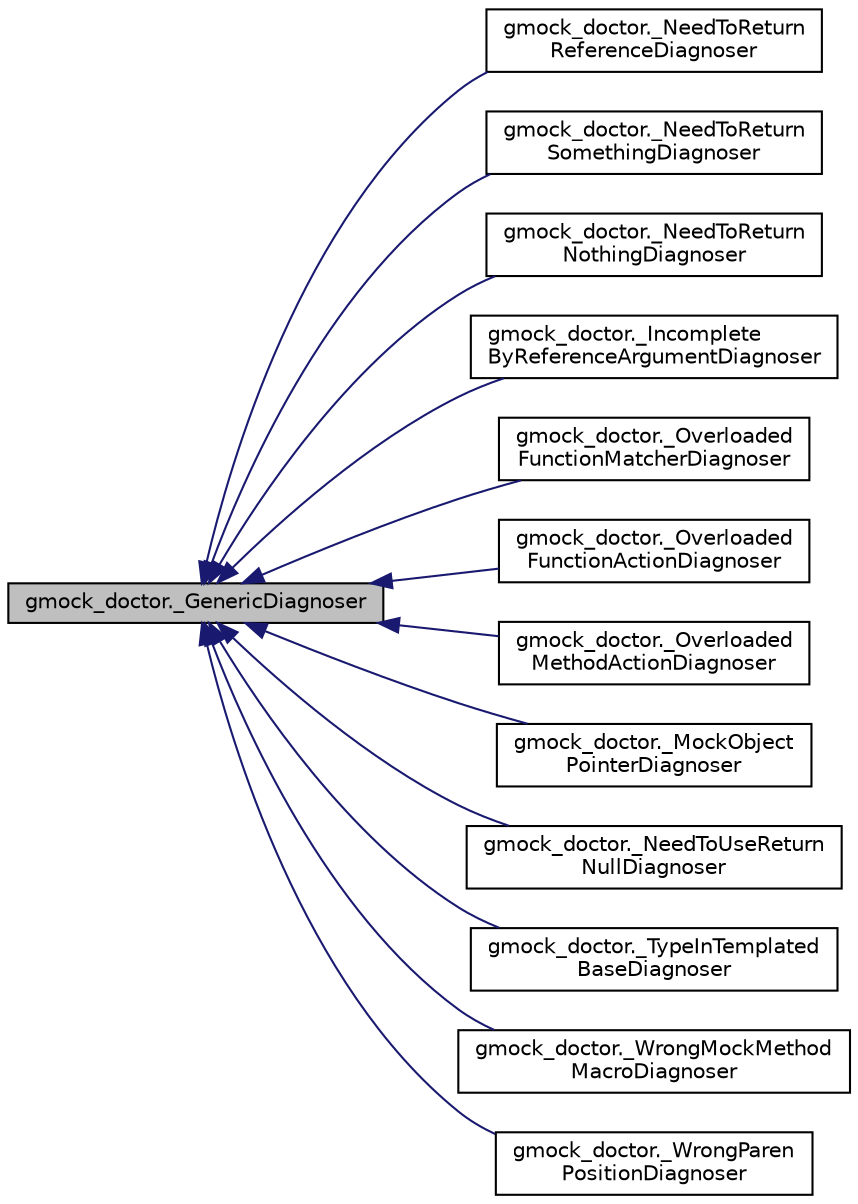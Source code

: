 digraph "gmock_doctor._GenericDiagnoser"
{
  edge [fontname="Helvetica",fontsize="10",labelfontname="Helvetica",labelfontsize="10"];
  node [fontname="Helvetica",fontsize="10",shape=record];
  rankdir="LR";
  Node18 [label="gmock_doctor._GenericDiagnoser",height=0.2,width=0.4,color="black", fillcolor="grey75", style="filled", fontcolor="black"];
  Node18 -> Node19 [dir="back",color="midnightblue",fontsize="10",style="solid",fontname="Helvetica"];
  Node19 [label="gmock_doctor._NeedToReturn\lReferenceDiagnoser",height=0.2,width=0.4,color="black", fillcolor="white", style="filled",URL="$da/d9f/namespacegmock__doctor.html#aa922367471c9e517f839f98e0e3b0a1c"];
  Node18 -> Node20 [dir="back",color="midnightblue",fontsize="10",style="solid",fontname="Helvetica"];
  Node20 [label="gmock_doctor._NeedToReturn\lSomethingDiagnoser",height=0.2,width=0.4,color="black", fillcolor="white", style="filled",URL="$da/d9f/namespacegmock__doctor.html#a1dc705b817ae15dbf51ebce10e47ed3f"];
  Node18 -> Node21 [dir="back",color="midnightblue",fontsize="10",style="solid",fontname="Helvetica"];
  Node21 [label="gmock_doctor._NeedToReturn\lNothingDiagnoser",height=0.2,width=0.4,color="black", fillcolor="white", style="filled",URL="$da/d9f/namespacegmock__doctor.html#a1d30848b5afc8437c05c03f9d4878a0d"];
  Node18 -> Node22 [dir="back",color="midnightblue",fontsize="10",style="solid",fontname="Helvetica"];
  Node22 [label="gmock_doctor._Incomplete\lByReferenceArgumentDiagnoser",height=0.2,width=0.4,color="black", fillcolor="white", style="filled",URL="$da/d9f/namespacegmock__doctor.html#a57b4c1486c344bd12e4138c588029c19"];
  Node18 -> Node23 [dir="back",color="midnightblue",fontsize="10",style="solid",fontname="Helvetica"];
  Node23 [label="gmock_doctor._Overloaded\lFunctionMatcherDiagnoser",height=0.2,width=0.4,color="black", fillcolor="white", style="filled",URL="$da/d9f/namespacegmock__doctor.html#a82934d9b43f75ab1112a9436c1a31068"];
  Node18 -> Node24 [dir="back",color="midnightblue",fontsize="10",style="solid",fontname="Helvetica"];
  Node24 [label="gmock_doctor._Overloaded\lFunctionActionDiagnoser",height=0.2,width=0.4,color="black", fillcolor="white", style="filled",URL="$da/d9f/namespacegmock__doctor.html#a385cf8cf2ca6731bf66d721e2dbf89d1"];
  Node18 -> Node25 [dir="back",color="midnightblue",fontsize="10",style="solid",fontname="Helvetica"];
  Node25 [label="gmock_doctor._Overloaded\lMethodActionDiagnoser",height=0.2,width=0.4,color="black", fillcolor="white", style="filled",URL="$da/d9f/namespacegmock__doctor.html#a830bf3bac2d58666d82a75dfa0865c42"];
  Node18 -> Node26 [dir="back",color="midnightblue",fontsize="10",style="solid",fontname="Helvetica"];
  Node26 [label="gmock_doctor._MockObject\lPointerDiagnoser",height=0.2,width=0.4,color="black", fillcolor="white", style="filled",URL="$da/d9f/namespacegmock__doctor.html#a91e21533e0bc183c40f5a9873158a94b"];
  Node18 -> Node27 [dir="back",color="midnightblue",fontsize="10",style="solid",fontname="Helvetica"];
  Node27 [label="gmock_doctor._NeedToUseReturn\lNullDiagnoser",height=0.2,width=0.4,color="black", fillcolor="white", style="filled",URL="$da/d9f/namespacegmock__doctor.html#af4268f4fc3c0e612231b6a5d53e9e578"];
  Node18 -> Node28 [dir="back",color="midnightblue",fontsize="10",style="solid",fontname="Helvetica"];
  Node28 [label="gmock_doctor._TypeInTemplated\lBaseDiagnoser",height=0.2,width=0.4,color="black", fillcolor="white", style="filled",URL="$da/d9f/namespacegmock__doctor.html#ac4e4908d4e43ef87f522365e99ec36c8"];
  Node18 -> Node29 [dir="back",color="midnightblue",fontsize="10",style="solid",fontname="Helvetica"];
  Node29 [label="gmock_doctor._WrongMockMethod\lMacroDiagnoser",height=0.2,width=0.4,color="black", fillcolor="white", style="filled",URL="$da/d9f/namespacegmock__doctor.html#a430611c0e038abaa33ae320b7118779b"];
  Node18 -> Node30 [dir="back",color="midnightblue",fontsize="10",style="solid",fontname="Helvetica"];
  Node30 [label="gmock_doctor._WrongParen\lPositionDiagnoser",height=0.2,width=0.4,color="black", fillcolor="white", style="filled",URL="$da/d9f/namespacegmock__doctor.html#a89b0bfee48942a164f7a4e1e923f3a48"];
}
